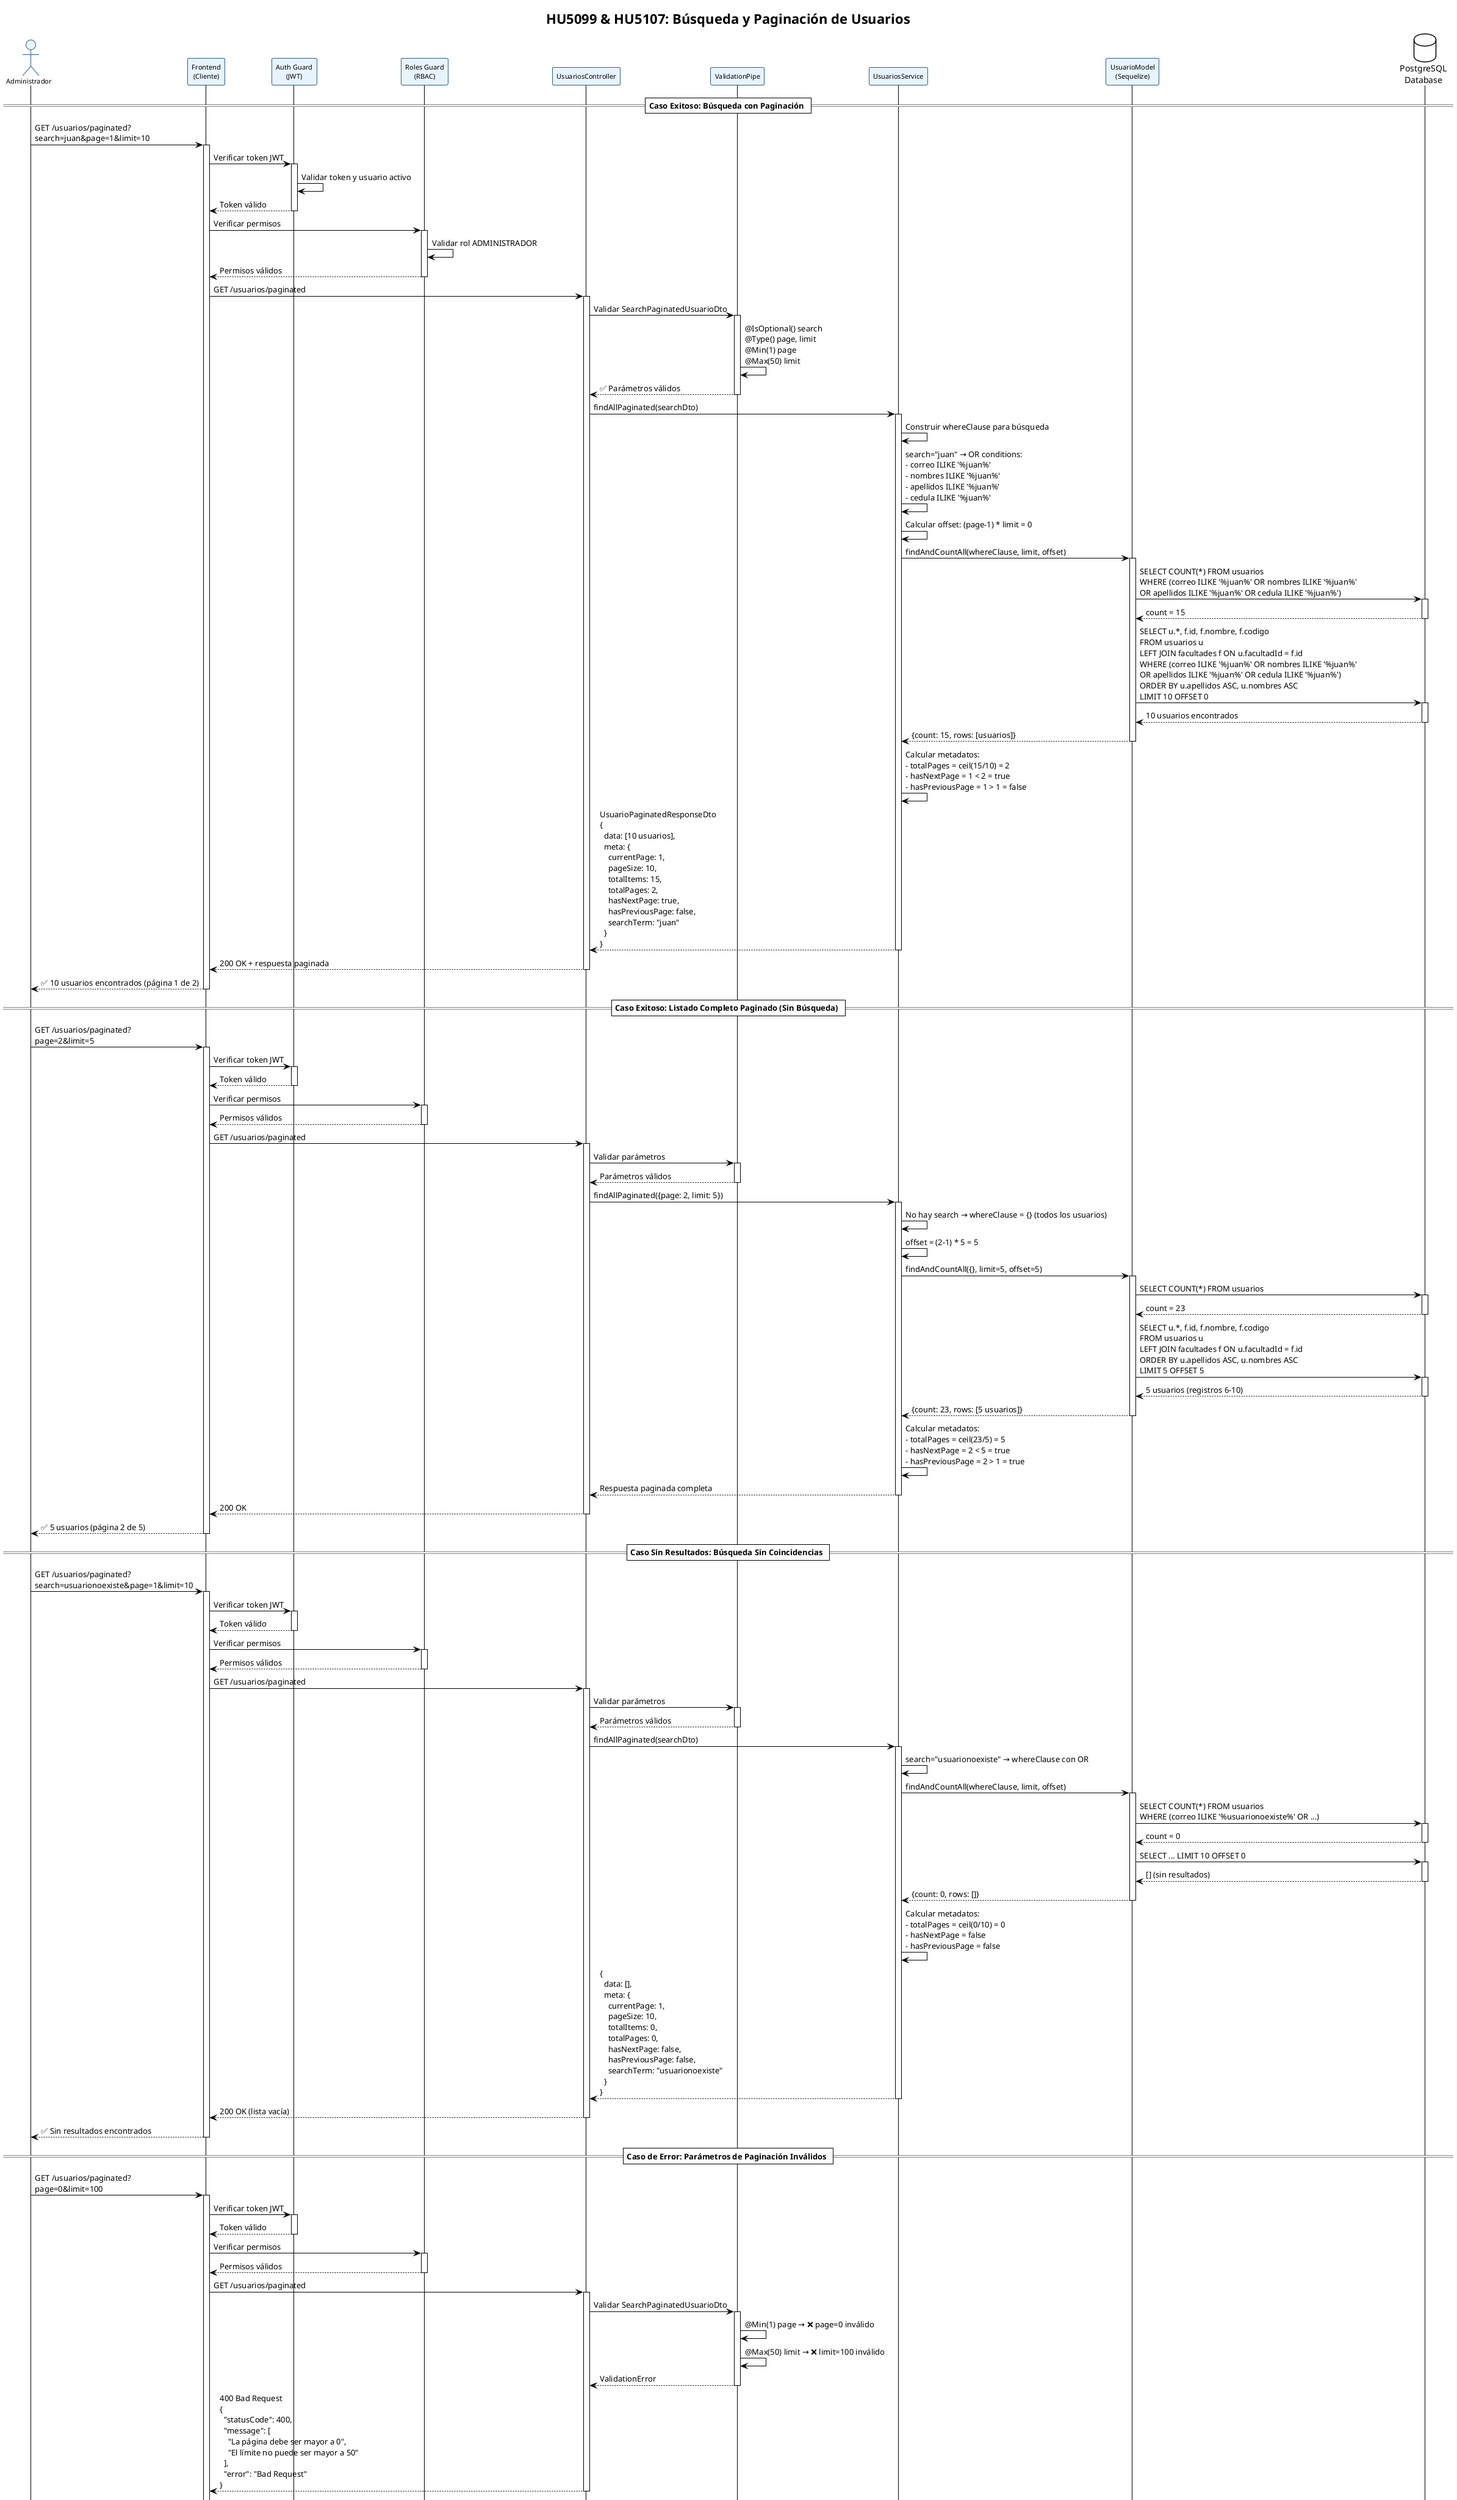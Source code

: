 @startuml diagrama-secuencia-busqueda-paginada-usuarios
!theme plain
skinparam backgroundColor #FFFFFF
skinparam sequenceParticipantBorderColor #2E5C8B
skinparam sequenceActorBorderColor #2E5C8B
skinparam sequenceActorBackgroundColor #E8F4FD
skinparam sequenceParticipantBackgroundColor #E8F4FD
skinparam sequenceMessageTextSize 11
skinparam sequenceActorFontSize 11
skinparam sequenceParticipantFontSize 11

title HU5099 & HU5107: Búsqueda y Paginación de Usuarios

actor "Administrador" as admin
participant "Frontend\n(Cliente)" as frontend
participant "Auth Guard\n(JWT)" as auth
participant "Roles Guard\n(RBAC)" as roles
participant "UsuariosController" as controller
participant "ValidationPipe" as validator
participant "UsuariosService" as service
participant "UsuarioModel\n(Sequelize)" as model
database "PostgreSQL\nDatabase" as db

== Caso Exitoso: Búsqueda con Paginación ==

admin -> frontend: GET /usuarios/paginated?\nsearch=juan&page=1&limit=10
activate frontend

frontend -> auth: Verificar token JWT
activate auth
auth -> auth: Validar token y usuario activo
auth --> frontend: Token válido
deactivate auth

frontend -> roles: Verificar permisos
activate roles
roles -> roles: Validar rol ADMINISTRADOR
roles --> frontend: Permisos válidos
deactivate roles

frontend -> controller: GET /usuarios/paginated
activate controller

controller -> validator: Validar SearchPaginatedUsuarioDto
activate validator
validator -> validator: @IsOptional() search\n@Type() page, limit\n@Min(1) page\n@Max(50) limit
validator --> controller: ✅ Parámetros válidos
deactivate validator

controller -> service: findAllPaginated(searchDto)
activate service

service -> service: Construir whereClause para búsqueda
service -> service: search="juan" → OR conditions:\n- correo ILIKE '%juan%'\n- nombres ILIKE '%juan%'\n- apellidos ILIKE '%juan%'\n- cedula ILIKE '%juan%'

service -> service: Calcular offset: (page-1) * limit = 0

service -> model: findAndCountAll(whereClause, limit, offset)
activate model
model -> db: SELECT COUNT(*) FROM usuarios\nWHERE (correo ILIKE '%juan%' OR nombres ILIKE '%juan%'\nOR apellidos ILIKE '%juan%' OR cedula ILIKE '%juan%')
activate db
db --> model: count = 15
deactivate db

model -> db: SELECT u.*, f.id, f.nombre, f.codigo\nFROM usuarios u\nLEFT JOIN facultades f ON u.facultadId = f.id\nWHERE (correo ILIKE '%juan%' OR nombres ILIKE '%juan%'\nOR apellidos ILIKE '%juan%' OR cedula ILIKE '%juan%')\nORDER BY u.apellidos ASC, u.nombres ASC\nLIMIT 10 OFFSET 0
activate db
db --> model: 10 usuarios encontrados
deactivate db
model --> service: {count: 15, rows: [usuarios]}
deactivate model

service -> service: Calcular metadatos:\n- totalPages = ceil(15/10) = 2\n- hasNextPage = 1 < 2 = true\n- hasPreviousPage = 1 > 1 = false

service --> controller: UsuarioPaginatedResponseDto\n{\n  data: [10 usuarios],\n  meta: {\n    currentPage: 1,\n    pageSize: 10,\n    totalItems: 15,\n    totalPages: 2,\n    hasNextPage: true,\n    hasPreviousPage: false,\n    searchTerm: "juan"\n  }\n}
deactivate service

controller --> frontend: 200 OK + respuesta paginada
deactivate controller

frontend --> admin: ✅ 10 usuarios encontrados (página 1 de 2)
deactivate frontend

== Caso Exitoso: Listado Completo Paginado (Sin Búsqueda) ==

admin -> frontend: GET /usuarios/paginated?\npage=2&limit=5
activate frontend

frontend -> auth: Verificar token JWT
activate auth
auth --> frontend: Token válido
deactivate auth

frontend -> roles: Verificar permisos
activate roles
roles --> frontend: Permisos válidos
deactivate roles

frontend -> controller: GET /usuarios/paginated
activate controller

controller -> validator: Validar parámetros
activate validator
validator --> controller: Parámetros válidos
deactivate validator

controller -> service: findAllPaginated({page: 2, limit: 5})
activate service

service -> service: No hay search → whereClause = {} (todos los usuarios)
service -> service: offset = (2-1) * 5 = 5

service -> model: findAndCountAll({}, limit=5, offset=5)
activate model
model -> db: SELECT COUNT(*) FROM usuarios
activate db
db --> model: count = 23
deactivate db

model -> db: SELECT u.*, f.id, f.nombre, f.codigo\nFROM usuarios u\nLEFT JOIN facultades f ON u.facultadId = f.id\nORDER BY u.apellidos ASC, u.nombres ASC\nLIMIT 5 OFFSET 5
activate db
db --> model: 5 usuarios (registros 6-10)
deactivate db
model --> service: {count: 23, rows: [5 usuarios]}
deactivate model

service -> service: Calcular metadatos:\n- totalPages = ceil(23/5) = 5\n- hasNextPage = 2 < 5 = true\n- hasPreviousPage = 2 > 1 = true

service --> controller: Respuesta paginada completa
deactivate service

controller --> frontend: 200 OK
deactivate controller

frontend --> admin: ✅ 5 usuarios (página 2 de 5)
deactivate frontend

== Caso Sin Resultados: Búsqueda Sin Coincidencias ==

admin -> frontend: GET /usuarios/paginated?\nsearch=usuarionoexiste&page=1&limit=10
activate frontend

frontend -> auth: Verificar token JWT
activate auth
auth --> frontend: Token válido
deactivate auth

frontend -> roles: Verificar permisos
activate roles
roles --> frontend: Permisos válidos
deactivate roles

frontend -> controller: GET /usuarios/paginated
activate controller

controller -> validator: Validar parámetros
activate validator
validator --> controller: Parámetros válidos
deactivate validator

controller -> service: findAllPaginated(searchDto)
activate service

service -> service: search="usuarionoexiste" → whereClause con OR

service -> model: findAndCountAll(whereClause, limit, offset)
activate model
model -> db: SELECT COUNT(*) FROM usuarios\nWHERE (correo ILIKE '%usuarionoexiste%' OR ...)
activate db
db --> model: count = 0
deactivate db

model -> db: SELECT ... LIMIT 10 OFFSET 0
activate db
db --> model: [] (sin resultados)
deactivate db
model --> service: {count: 0, rows: []}
deactivate model

service -> service: Calcular metadatos:\n- totalPages = ceil(0/10) = 0\n- hasNextPage = false\n- hasPreviousPage = false

service --> controller: {\n  data: [],\n  meta: {\n    currentPage: 1,\n    pageSize: 10,\n    totalItems: 0,\n    totalPages: 0,\n    hasNextPage: false,\n    hasPreviousPage: false,\n    searchTerm: "usuarionoexiste"\n  }\n}
deactivate service

controller --> frontend: 200 OK (lista vacía)
deactivate controller

frontend --> admin: ✅ Sin resultados encontrados
deactivate frontend

== Caso de Error: Parámetros de Paginación Inválidos ==

admin -> frontend: GET /usuarios/paginated?\npage=0&limit=100
activate frontend

frontend -> auth: Verificar token JWT
activate auth
auth --> frontend: Token válido
deactivate auth

frontend -> roles: Verificar permisos
activate roles
roles --> frontend: Permisos válidos
deactivate roles

frontend -> controller: GET /usuarios/paginated
activate controller

controller -> validator: Validar SearchPaginatedUsuarioDto
activate validator
validator -> validator: @Min(1) page → ❌ page=0 inválido
validator -> validator: @Max(50) limit → ❌ limit=100 inválido
validator --> controller: ValidationError
deactivate validator

controller --> frontend: 400 Bad Request\n{\n  "statusCode": 400,\n  "message": [\n    "La página debe ser mayor a 0",\n    "El límite no puede ser mayor a 50"\n  ],\n  "error": "Bad Request"\n}
deactivate controller

frontend --> admin: ❌ Error: Parámetros inválidos
deactivate frontend

== Caso de Error: Sin Permisos ==

admin -> frontend: GET /usuarios/paginated?\nsearch=juan&page=1&limit=10\n(Usuario sin rol ADMINISTRADOR)
activate frontend

frontend -> auth: Verificar token JWT
activate auth
auth --> frontend: Token válido
deactivate auth

frontend -> roles: Verificar permisos
activate roles
roles -> roles: Usuario no tiene rol ADMINISTRADOR
roles --> frontend: ❌ Acceso denegado
deactivate roles

frontend --> admin: 403 Forbidden\n{\n  "statusCode": 403,\n  "message": "Forbidden resource",\n  "error": "Forbidden"\n}
deactivate frontend

== Caso Búsqueda por Cédula Específica ==

admin -> frontend: GET /usuarios/paginated?\nsearch=1234567890&page=1&limit=10
activate frontend

frontend -> auth: Verificar token JWT
activate auth
auth --> frontend: Token válido
deactivate auth

frontend -> roles: Verificar permisos
activate roles
roles --> frontend: Permisos válidos
deactivate roles

frontend -> controller: GET /usuarios/paginated
activate controller

controller -> service: findAllPaginated(searchDto)
activate service

service -> service: search="1234567890" → buscar en cédula principalmente

service -> model: findAndCountAll con OR condition
activate model
model -> db: SELECT COUNT(*) FROM usuarios\nWHERE (correo ILIKE '%1234567890%' OR nombres ILIKE '%1234567890%'\nOR apellidos ILIKE '%1234567890%' OR cedula ILIKE '%1234567890%')
activate db
db --> model: count = 1 (coincidencia exacta en cédula)
deactivate db

model --> service: 1 usuario encontrado
deactivate model
service --> controller: Usuario específico encontrado
deactivate service

controller --> frontend: 200 OK con 1 resultado
deactivate controller

frontend --> admin: ✅ Usuario encontrado por cédula
deactivate frontend

note over admin, db
  **Características Implementadas:**
  
  **HU5099 - Búsqueda por Palabra Clave:**
  🔍 **Campos de búsqueda**: correo, nombres, apellidos, cédula
  🎯 **Búsqueda inteligente**: Una palabra busca en todos los campos
  📝 **Tolerante**: Ignora espacios y no distingue mayúsculas/minúsculas
  ✅ **Sin errores**: Lista vacía cuando no hay coincidencias
  
  **HU5107 - Paginación:**
  📄 **Control flexible**: Página y tamaño configurables
  📊 **Límites seguros**: Máximo 50 elementos por página
  📈 **Metadatos completos**: Total de elementos, páginas, navegación
  🔄 **Navegación intuitiva**: Indicadores de página anterior/siguiente
  
  **Funcionalidades adicionales:**
  🔗 **Relaciones**: Incluye datos de facultad asociada
  📋 **Ordenamiento**: Por apellidos y nombres alfabéticamente
  🛡️ **Seguridad**: Solo administradores pueden acceder
  🎨 **Documentación**: Swagger con ejemplos detallados
end note

@enduml